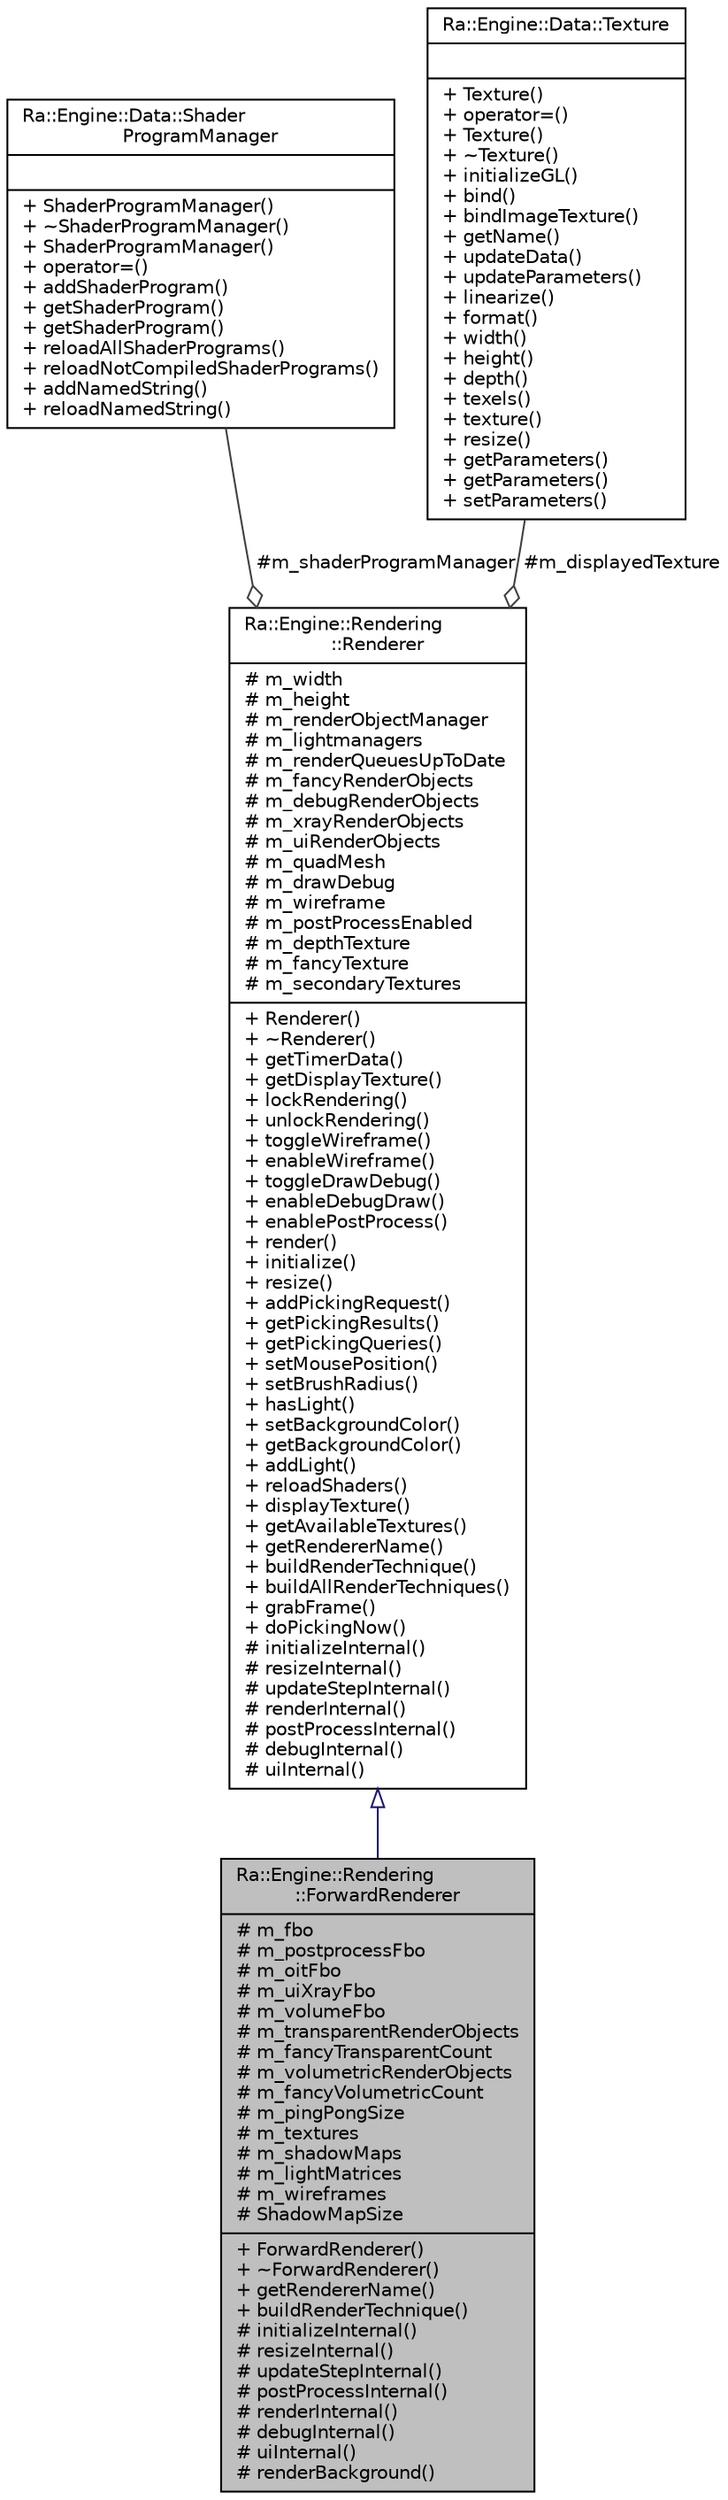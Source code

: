 digraph "Ra::Engine::Rendering::ForwardRenderer"
{
 // INTERACTIVE_SVG=YES
 // LATEX_PDF_SIZE
  edge [fontname="Helvetica",fontsize="10",labelfontname="Helvetica",labelfontsize="10"];
  node [fontname="Helvetica",fontsize="10",shape=record];
  Node1 [label="{Ra::Engine::Rendering\l::ForwardRenderer\n|# m_fbo\l# m_postprocessFbo\l# m_oitFbo\l# m_uiXrayFbo\l# m_volumeFbo\l# m_transparentRenderObjects\l# m_fancyTransparentCount\l# m_volumetricRenderObjects\l# m_fancyVolumetricCount\l# m_pingPongSize\l# m_textures\l# m_shadowMaps\l# m_lightMatrices\l# m_wireframes\l# ShadowMapSize\l|+ ForwardRenderer()\l+ ~ForwardRenderer()\l+ getRendererName()\l+ buildRenderTechnique()\l# initializeInternal()\l# resizeInternal()\l# updateStepInternal()\l# postProcessInternal()\l# renderInternal()\l# debugInternal()\l# uiInternal()\l# renderBackground()\l}",height=0.2,width=0.4,color="black", fillcolor="grey75", style="filled", fontcolor="black",tooltip=" "];
  Node2 -> Node1 [dir="back",color="midnightblue",fontsize="10",style="solid",arrowtail="onormal",fontname="Helvetica"];
  Node2 [label="{Ra::Engine::Rendering\l::Renderer\n|# m_width\l# m_height\l# m_renderObjectManager\l# m_lightmanagers\l# m_renderQueuesUpToDate\l# m_fancyRenderObjects\l# m_debugRenderObjects\l# m_xrayRenderObjects\l# m_uiRenderObjects\l# m_quadMesh\l# m_drawDebug\l# m_wireframe\l# m_postProcessEnabled\l# m_depthTexture\l# m_fancyTexture\l# m_secondaryTextures\l|+ Renderer()\l+ ~Renderer()\l+ getTimerData()\l+ getDisplayTexture()\l+ lockRendering()\l+ unlockRendering()\l+ toggleWireframe()\l+ enableWireframe()\l+ toggleDrawDebug()\l+ enableDebugDraw()\l+ enablePostProcess()\l+ render()\l+ initialize()\l+ resize()\l+ addPickingRequest()\l+ getPickingResults()\l+ getPickingQueries()\l+ setMousePosition()\l+ setBrushRadius()\l+ hasLight()\l+ setBackgroundColor()\l+ getBackgroundColor()\l+ addLight()\l+ reloadShaders()\l+ displayTexture()\l+ getAvailableTextures()\l+ getRendererName()\l+ buildRenderTechnique()\l+ buildAllRenderTechniques()\l+ grabFrame()\l+ doPickingNow()\l# initializeInternal()\l# resizeInternal()\l# updateStepInternal()\l# renderInternal()\l# postProcessInternal()\l# debugInternal()\l# uiInternal()\l}",height=0.2,width=0.4,color="black", fillcolor="white", style="filled",URL="$classRa_1_1Engine_1_1Rendering_1_1Renderer.html",tooltip=" "];
  Node3 -> Node2 [color="grey25",fontsize="10",style="solid",label=" #m_shaderProgramManager" ,arrowhead="odiamond",fontname="Helvetica"];
  Node3 [label="{Ra::Engine::Data::Shader\lProgramManager\n||+ ShaderProgramManager()\l+ ~ShaderProgramManager()\l+ ShaderProgramManager()\l+ operator=()\l+ addShaderProgram()\l+ getShaderProgram()\l+ getShaderProgram()\l+ reloadAllShaderPrograms()\l+ reloadNotCompiledShaderPrograms()\l+ addNamedString()\l+ reloadNamedString()\l}",height=0.2,width=0.4,color="black", fillcolor="white", style="filled",URL="$classRa_1_1Engine_1_1Data_1_1ShaderProgramManager.html",tooltip=" "];
  Node4 -> Node2 [color="grey25",fontsize="10",style="solid",label=" #m_displayedTexture" ,arrowhead="odiamond",fontname="Helvetica"];
  Node4 [label="{Ra::Engine::Data::Texture\n||+ Texture()\l+ operator=()\l+ Texture()\l+ ~Texture()\l+ initializeGL()\l+ bind()\l+ bindImageTexture()\l+ getName()\l+ updateData()\l+ updateParameters()\l+ linearize()\l+ format()\l+ width()\l+ height()\l+ depth()\l+ texels()\l+ texture()\l+ resize()\l+ getParameters()\l+ getParameters()\l+ setParameters()\l}",height=0.2,width=0.4,color="black", fillcolor="white", style="filled",URL="$classRa_1_1Engine_1_1Data_1_1Texture.html",tooltip=" "];
}
